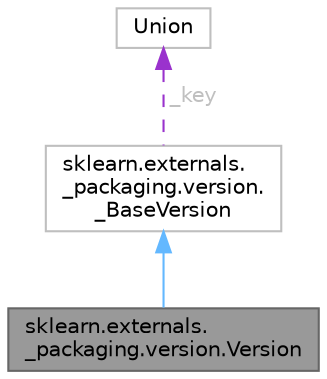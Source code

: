digraph "sklearn.externals._packaging.version.Version"
{
 // LATEX_PDF_SIZE
  bgcolor="transparent";
  edge [fontname=Helvetica,fontsize=10,labelfontname=Helvetica,labelfontsize=10];
  node [fontname=Helvetica,fontsize=10,shape=box,height=0.2,width=0.4];
  Node1 [id="Node000001",label="sklearn.externals.\l_packaging.version.Version",height=0.2,width=0.4,color="gray40", fillcolor="grey60", style="filled", fontcolor="black",tooltip=" "];
  Node2 -> Node1 [id="edge1_Node000001_Node000002",dir="back",color="steelblue1",style="solid",tooltip=" "];
  Node2 [id="Node000002",label="sklearn.externals.\l_packaging.version.\l_BaseVersion",height=0.2,width=0.4,color="grey75", fillcolor="white", style="filled",URL="$d0/d01/classsklearn_1_1externals_1_1__packaging_1_1version_1_1__BaseVersion.html",tooltip=" "];
  Node3 -> Node2 [id="edge2_Node000002_Node000003",dir="back",color="darkorchid3",style="dashed",tooltip=" ",label=" _key",fontcolor="grey" ];
  Node3 [id="Node000003",label="Union",height=0.2,width=0.4,color="grey75", fillcolor="white", style="filled",tooltip=" "];
}
